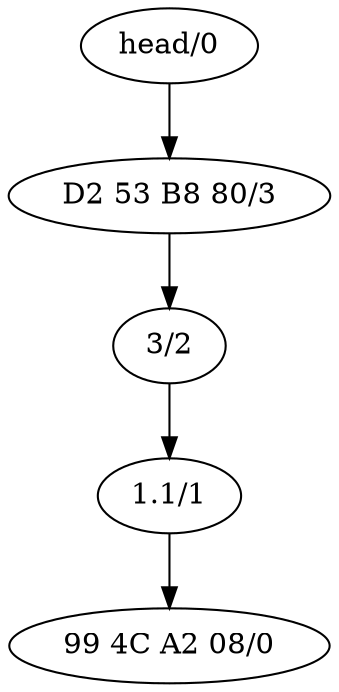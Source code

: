     digraph graphname {
        //rankdir=LR;  // Rank Direction Left to Right

        nodesep=1.0 // increases the separation between nodes
        edge [];
        //splines = true;

        n_000[label="head/0"];
n_001[label="D2 53 B8 80/3"];
n_002[label="3/2"];
n_003[label="1.1/1"];
n_004[label="99 4C A2 08/0"];
        n_000 -> n_001
n_001 -> n_002
n_002 -> n_003
n_003 -> n_004
    }
    